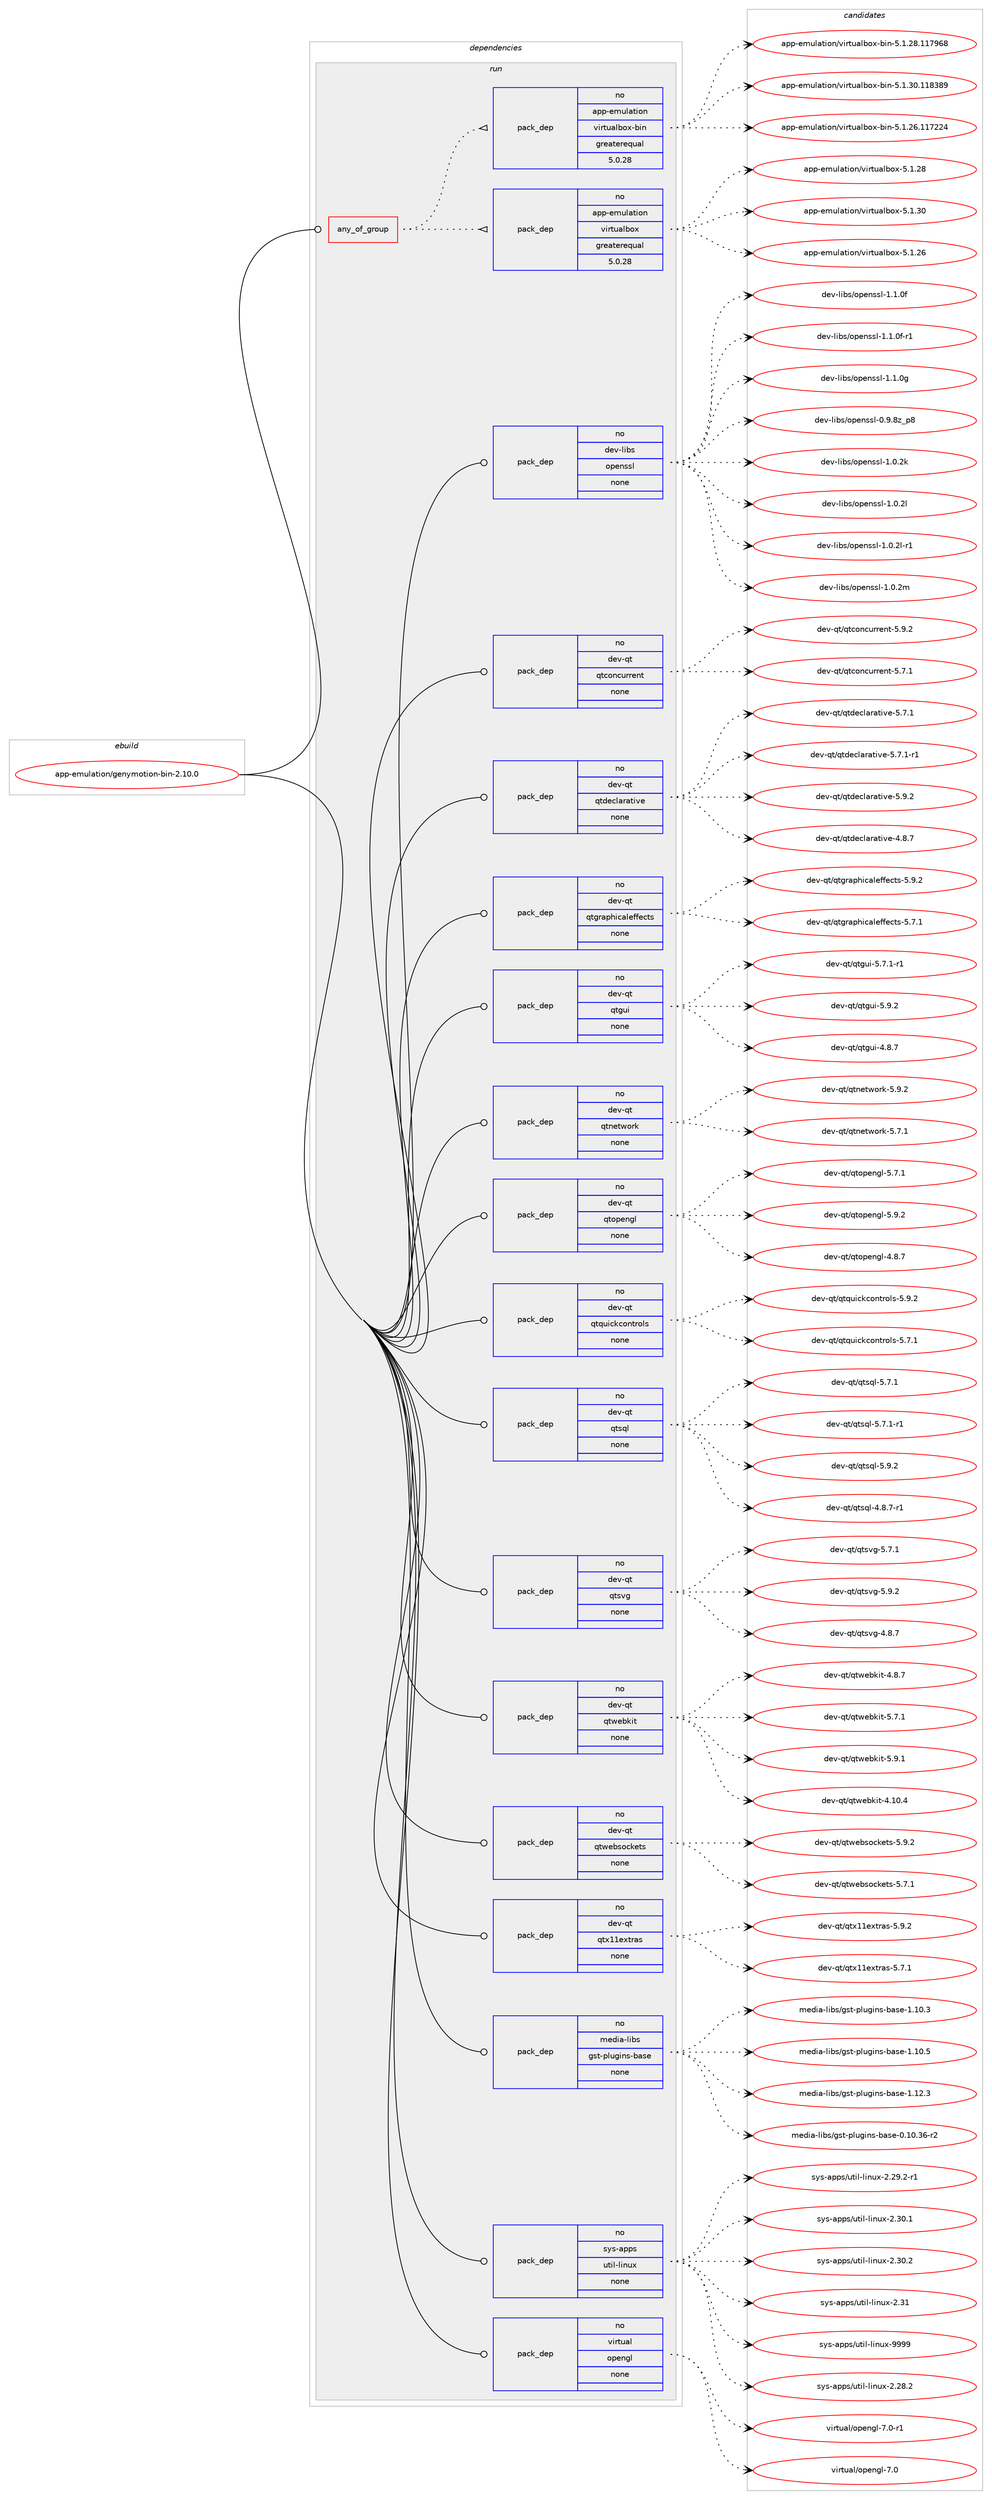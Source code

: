 digraph prolog {

# *************
# Graph options
# *************

newrank=true;
concentrate=true;
compound=true;
graph [rankdir=LR,fontname=Helvetica,fontsize=10,ranksep=1.5];#, ranksep=2.5, nodesep=0.2];
edge  [arrowhead=vee];
node  [fontname=Helvetica,fontsize=10];

# **********
# The ebuild
# **********

subgraph cluster_leftcol {
color=gray;
rank=same;
label=<<i>ebuild</i>>;
id [label="app-emulation/genymotion-bin-2.10.0", color=red, width=4, href="../app-emulation/genymotion-bin-2.10.0.svg"];
}

# ****************
# The dependencies
# ****************

subgraph cluster_midcol {
color=gray;
label=<<i>dependencies</i>>;
subgraph cluster_compile {
fillcolor="#eeeeee";
style=filled;
label=<<i>compile</i>>;
}
subgraph cluster_compileandrun {
fillcolor="#eeeeee";
style=filled;
label=<<i>compile and run</i>>;
}
subgraph cluster_run {
fillcolor="#eeeeee";
style=filled;
label=<<i>run</i>>;
subgraph any422 {
dependency22405 [label=<<TABLE BORDER="0" CELLBORDER="1" CELLSPACING="0" CELLPADDING="4"><TR><TD CELLPADDING="10">any_of_group</TD></TR></TABLE>>, shape=none, color=red];subgraph pack16600 {
dependency22406 [label=<<TABLE BORDER="0" CELLBORDER="1" CELLSPACING="0" CELLPADDING="4" WIDTH="220"><TR><TD ROWSPAN="6" CELLPADDING="30">pack_dep</TD></TR><TR><TD WIDTH="110">no</TD></TR><TR><TD>app-emulation</TD></TR><TR><TD>virtualbox</TD></TR><TR><TD>greaterequal</TD></TR><TR><TD>5.0.28</TD></TR></TABLE>>, shape=none, color=blue];
}
dependency22405:e -> dependency22406:w [weight=20,style="dotted",arrowhead="oinv"];
subgraph pack16601 {
dependency22407 [label=<<TABLE BORDER="0" CELLBORDER="1" CELLSPACING="0" CELLPADDING="4" WIDTH="220"><TR><TD ROWSPAN="6" CELLPADDING="30">pack_dep</TD></TR><TR><TD WIDTH="110">no</TD></TR><TR><TD>app-emulation</TD></TR><TR><TD>virtualbox-bin</TD></TR><TR><TD>greaterequal</TD></TR><TR><TD>5.0.28</TD></TR></TABLE>>, shape=none, color=blue];
}
dependency22405:e -> dependency22407:w [weight=20,style="dotted",arrowhead="oinv"];
}
id:e -> dependency22405:w [weight=20,style="solid",arrowhead="odot"];
subgraph pack16602 {
dependency22408 [label=<<TABLE BORDER="0" CELLBORDER="1" CELLSPACING="0" CELLPADDING="4" WIDTH="220"><TR><TD ROWSPAN="6" CELLPADDING="30">pack_dep</TD></TR><TR><TD WIDTH="110">no</TD></TR><TR><TD>dev-libs</TD></TR><TR><TD>openssl</TD></TR><TR><TD>none</TD></TR><TR><TD></TD></TR></TABLE>>, shape=none, color=blue];
}
id:e -> dependency22408:w [weight=20,style="solid",arrowhead="odot"];
subgraph pack16603 {
dependency22409 [label=<<TABLE BORDER="0" CELLBORDER="1" CELLSPACING="0" CELLPADDING="4" WIDTH="220"><TR><TD ROWSPAN="6" CELLPADDING="30">pack_dep</TD></TR><TR><TD WIDTH="110">no</TD></TR><TR><TD>dev-qt</TD></TR><TR><TD>qtconcurrent</TD></TR><TR><TD>none</TD></TR><TR><TD></TD></TR></TABLE>>, shape=none, color=blue];
}
id:e -> dependency22409:w [weight=20,style="solid",arrowhead="odot"];
subgraph pack16604 {
dependency22410 [label=<<TABLE BORDER="0" CELLBORDER="1" CELLSPACING="0" CELLPADDING="4" WIDTH="220"><TR><TD ROWSPAN="6" CELLPADDING="30">pack_dep</TD></TR><TR><TD WIDTH="110">no</TD></TR><TR><TD>dev-qt</TD></TR><TR><TD>qtdeclarative</TD></TR><TR><TD>none</TD></TR><TR><TD></TD></TR></TABLE>>, shape=none, color=blue];
}
id:e -> dependency22410:w [weight=20,style="solid",arrowhead="odot"];
subgraph pack16605 {
dependency22411 [label=<<TABLE BORDER="0" CELLBORDER="1" CELLSPACING="0" CELLPADDING="4" WIDTH="220"><TR><TD ROWSPAN="6" CELLPADDING="30">pack_dep</TD></TR><TR><TD WIDTH="110">no</TD></TR><TR><TD>dev-qt</TD></TR><TR><TD>qtgraphicaleffects</TD></TR><TR><TD>none</TD></TR><TR><TD></TD></TR></TABLE>>, shape=none, color=blue];
}
id:e -> dependency22411:w [weight=20,style="solid",arrowhead="odot"];
subgraph pack16606 {
dependency22412 [label=<<TABLE BORDER="0" CELLBORDER="1" CELLSPACING="0" CELLPADDING="4" WIDTH="220"><TR><TD ROWSPAN="6" CELLPADDING="30">pack_dep</TD></TR><TR><TD WIDTH="110">no</TD></TR><TR><TD>dev-qt</TD></TR><TR><TD>qtgui</TD></TR><TR><TD>none</TD></TR><TR><TD></TD></TR></TABLE>>, shape=none, color=blue];
}
id:e -> dependency22412:w [weight=20,style="solid",arrowhead="odot"];
subgraph pack16607 {
dependency22413 [label=<<TABLE BORDER="0" CELLBORDER="1" CELLSPACING="0" CELLPADDING="4" WIDTH="220"><TR><TD ROWSPAN="6" CELLPADDING="30">pack_dep</TD></TR><TR><TD WIDTH="110">no</TD></TR><TR><TD>dev-qt</TD></TR><TR><TD>qtnetwork</TD></TR><TR><TD>none</TD></TR><TR><TD></TD></TR></TABLE>>, shape=none, color=blue];
}
id:e -> dependency22413:w [weight=20,style="solid",arrowhead="odot"];
subgraph pack16608 {
dependency22414 [label=<<TABLE BORDER="0" CELLBORDER="1" CELLSPACING="0" CELLPADDING="4" WIDTH="220"><TR><TD ROWSPAN="6" CELLPADDING="30">pack_dep</TD></TR><TR><TD WIDTH="110">no</TD></TR><TR><TD>dev-qt</TD></TR><TR><TD>qtopengl</TD></TR><TR><TD>none</TD></TR><TR><TD></TD></TR></TABLE>>, shape=none, color=blue];
}
id:e -> dependency22414:w [weight=20,style="solid",arrowhead="odot"];
subgraph pack16609 {
dependency22415 [label=<<TABLE BORDER="0" CELLBORDER="1" CELLSPACING="0" CELLPADDING="4" WIDTH="220"><TR><TD ROWSPAN="6" CELLPADDING="30">pack_dep</TD></TR><TR><TD WIDTH="110">no</TD></TR><TR><TD>dev-qt</TD></TR><TR><TD>qtquickcontrols</TD></TR><TR><TD>none</TD></TR><TR><TD></TD></TR></TABLE>>, shape=none, color=blue];
}
id:e -> dependency22415:w [weight=20,style="solid",arrowhead="odot"];
subgraph pack16610 {
dependency22416 [label=<<TABLE BORDER="0" CELLBORDER="1" CELLSPACING="0" CELLPADDING="4" WIDTH="220"><TR><TD ROWSPAN="6" CELLPADDING="30">pack_dep</TD></TR><TR><TD WIDTH="110">no</TD></TR><TR><TD>dev-qt</TD></TR><TR><TD>qtsql</TD></TR><TR><TD>none</TD></TR><TR><TD></TD></TR></TABLE>>, shape=none, color=blue];
}
id:e -> dependency22416:w [weight=20,style="solid",arrowhead="odot"];
subgraph pack16611 {
dependency22417 [label=<<TABLE BORDER="0" CELLBORDER="1" CELLSPACING="0" CELLPADDING="4" WIDTH="220"><TR><TD ROWSPAN="6" CELLPADDING="30">pack_dep</TD></TR><TR><TD WIDTH="110">no</TD></TR><TR><TD>dev-qt</TD></TR><TR><TD>qtsvg</TD></TR><TR><TD>none</TD></TR><TR><TD></TD></TR></TABLE>>, shape=none, color=blue];
}
id:e -> dependency22417:w [weight=20,style="solid",arrowhead="odot"];
subgraph pack16612 {
dependency22418 [label=<<TABLE BORDER="0" CELLBORDER="1" CELLSPACING="0" CELLPADDING="4" WIDTH="220"><TR><TD ROWSPAN="6" CELLPADDING="30">pack_dep</TD></TR><TR><TD WIDTH="110">no</TD></TR><TR><TD>dev-qt</TD></TR><TR><TD>qtwebkit</TD></TR><TR><TD>none</TD></TR><TR><TD></TD></TR></TABLE>>, shape=none, color=blue];
}
id:e -> dependency22418:w [weight=20,style="solid",arrowhead="odot"];
subgraph pack16613 {
dependency22419 [label=<<TABLE BORDER="0" CELLBORDER="1" CELLSPACING="0" CELLPADDING="4" WIDTH="220"><TR><TD ROWSPAN="6" CELLPADDING="30">pack_dep</TD></TR><TR><TD WIDTH="110">no</TD></TR><TR><TD>dev-qt</TD></TR><TR><TD>qtwebsockets</TD></TR><TR><TD>none</TD></TR><TR><TD></TD></TR></TABLE>>, shape=none, color=blue];
}
id:e -> dependency22419:w [weight=20,style="solid",arrowhead="odot"];
subgraph pack16614 {
dependency22420 [label=<<TABLE BORDER="0" CELLBORDER="1" CELLSPACING="0" CELLPADDING="4" WIDTH="220"><TR><TD ROWSPAN="6" CELLPADDING="30">pack_dep</TD></TR><TR><TD WIDTH="110">no</TD></TR><TR><TD>dev-qt</TD></TR><TR><TD>qtx11extras</TD></TR><TR><TD>none</TD></TR><TR><TD></TD></TR></TABLE>>, shape=none, color=blue];
}
id:e -> dependency22420:w [weight=20,style="solid",arrowhead="odot"];
subgraph pack16615 {
dependency22421 [label=<<TABLE BORDER="0" CELLBORDER="1" CELLSPACING="0" CELLPADDING="4" WIDTH="220"><TR><TD ROWSPAN="6" CELLPADDING="30">pack_dep</TD></TR><TR><TD WIDTH="110">no</TD></TR><TR><TD>media-libs</TD></TR><TR><TD>gst-plugins-base</TD></TR><TR><TD>none</TD></TR><TR><TD></TD></TR></TABLE>>, shape=none, color=blue];
}
id:e -> dependency22421:w [weight=20,style="solid",arrowhead="odot"];
subgraph pack16616 {
dependency22422 [label=<<TABLE BORDER="0" CELLBORDER="1" CELLSPACING="0" CELLPADDING="4" WIDTH="220"><TR><TD ROWSPAN="6" CELLPADDING="30">pack_dep</TD></TR><TR><TD WIDTH="110">no</TD></TR><TR><TD>sys-apps</TD></TR><TR><TD>util-linux</TD></TR><TR><TD>none</TD></TR><TR><TD></TD></TR></TABLE>>, shape=none, color=blue];
}
id:e -> dependency22422:w [weight=20,style="solid",arrowhead="odot"];
subgraph pack16617 {
dependency22423 [label=<<TABLE BORDER="0" CELLBORDER="1" CELLSPACING="0" CELLPADDING="4" WIDTH="220"><TR><TD ROWSPAN="6" CELLPADDING="30">pack_dep</TD></TR><TR><TD WIDTH="110">no</TD></TR><TR><TD>virtual</TD></TR><TR><TD>opengl</TD></TR><TR><TD>none</TD></TR><TR><TD></TD></TR></TABLE>>, shape=none, color=blue];
}
id:e -> dependency22423:w [weight=20,style="solid",arrowhead="odot"];
}
}

# **************
# The candidates
# **************

subgraph cluster_choices {
rank=same;
color=gray;
label=<<i>candidates</i>>;

subgraph choice16600 {
color=black;
nodesep=1;
choice97112112451011091171089711610511111047118105114116117971089811112045534649465054 [label="app-emulation/virtualbox-5.1.26", color=red, width=4,href="../app-emulation/virtualbox-5.1.26.svg"];
choice97112112451011091171089711610511111047118105114116117971089811112045534649465056 [label="app-emulation/virtualbox-5.1.28", color=red, width=4,href="../app-emulation/virtualbox-5.1.28.svg"];
choice97112112451011091171089711610511111047118105114116117971089811112045534649465148 [label="app-emulation/virtualbox-5.1.30", color=red, width=4,href="../app-emulation/virtualbox-5.1.30.svg"];
dependency22406:e -> choice97112112451011091171089711610511111047118105114116117971089811112045534649465054:w [style=dotted,weight="100"];
dependency22406:e -> choice97112112451011091171089711610511111047118105114116117971089811112045534649465056:w [style=dotted,weight="100"];
dependency22406:e -> choice97112112451011091171089711610511111047118105114116117971089811112045534649465148:w [style=dotted,weight="100"];
}
subgraph choice16601 {
color=black;
nodesep=1;
choice97112112451011091171089711610511111047118105114116117971089811112045981051104553464946505446494955505052 [label="app-emulation/virtualbox-bin-5.1.26.117224", color=red, width=4,href="../app-emulation/virtualbox-bin-5.1.26.117224.svg"];
choice97112112451011091171089711610511111047118105114116117971089811112045981051104553464946505646494955575456 [label="app-emulation/virtualbox-bin-5.1.28.117968", color=red, width=4,href="../app-emulation/virtualbox-bin-5.1.28.117968.svg"];
choice97112112451011091171089711610511111047118105114116117971089811112045981051104553464946514846494956515657 [label="app-emulation/virtualbox-bin-5.1.30.118389", color=red, width=4,href="../app-emulation/virtualbox-bin-5.1.30.118389.svg"];
dependency22407:e -> choice97112112451011091171089711610511111047118105114116117971089811112045981051104553464946505446494955505052:w [style=dotted,weight="100"];
dependency22407:e -> choice97112112451011091171089711610511111047118105114116117971089811112045981051104553464946505646494955575456:w [style=dotted,weight="100"];
dependency22407:e -> choice97112112451011091171089711610511111047118105114116117971089811112045981051104553464946514846494956515657:w [style=dotted,weight="100"];
}
subgraph choice16602 {
color=black;
nodesep=1;
choice1001011184510810598115471111121011101151151084548465746561229511256 [label="dev-libs/openssl-0.9.8z_p8", color=red, width=4,href="../dev-libs/openssl-0.9.8z_p8.svg"];
choice100101118451081059811547111112101110115115108454946484650107 [label="dev-libs/openssl-1.0.2k", color=red, width=4,href="../dev-libs/openssl-1.0.2k.svg"];
choice100101118451081059811547111112101110115115108454946484650108 [label="dev-libs/openssl-1.0.2l", color=red, width=4,href="../dev-libs/openssl-1.0.2l.svg"];
choice1001011184510810598115471111121011101151151084549464846501084511449 [label="dev-libs/openssl-1.0.2l-r1", color=red, width=4,href="../dev-libs/openssl-1.0.2l-r1.svg"];
choice100101118451081059811547111112101110115115108454946484650109 [label="dev-libs/openssl-1.0.2m", color=red, width=4,href="../dev-libs/openssl-1.0.2m.svg"];
choice100101118451081059811547111112101110115115108454946494648102 [label="dev-libs/openssl-1.1.0f", color=red, width=4,href="../dev-libs/openssl-1.1.0f.svg"];
choice1001011184510810598115471111121011101151151084549464946481024511449 [label="dev-libs/openssl-1.1.0f-r1", color=red, width=4,href="../dev-libs/openssl-1.1.0f-r1.svg"];
choice100101118451081059811547111112101110115115108454946494648103 [label="dev-libs/openssl-1.1.0g", color=red, width=4,href="../dev-libs/openssl-1.1.0g.svg"];
dependency22408:e -> choice1001011184510810598115471111121011101151151084548465746561229511256:w [style=dotted,weight="100"];
dependency22408:e -> choice100101118451081059811547111112101110115115108454946484650107:w [style=dotted,weight="100"];
dependency22408:e -> choice100101118451081059811547111112101110115115108454946484650108:w [style=dotted,weight="100"];
dependency22408:e -> choice1001011184510810598115471111121011101151151084549464846501084511449:w [style=dotted,weight="100"];
dependency22408:e -> choice100101118451081059811547111112101110115115108454946484650109:w [style=dotted,weight="100"];
dependency22408:e -> choice100101118451081059811547111112101110115115108454946494648102:w [style=dotted,weight="100"];
dependency22408:e -> choice1001011184510810598115471111121011101151151084549464946481024511449:w [style=dotted,weight="100"];
dependency22408:e -> choice100101118451081059811547111112101110115115108454946494648103:w [style=dotted,weight="100"];
}
subgraph choice16603 {
color=black;
nodesep=1;
choice10010111845113116471131169911111099117114114101110116455346554649 [label="dev-qt/qtconcurrent-5.7.1", color=red, width=4,href="../dev-qt/qtconcurrent-5.7.1.svg"];
choice10010111845113116471131169911111099117114114101110116455346574650 [label="dev-qt/qtconcurrent-5.9.2", color=red, width=4,href="../dev-qt/qtconcurrent-5.9.2.svg"];
dependency22409:e -> choice10010111845113116471131169911111099117114114101110116455346554649:w [style=dotted,weight="100"];
dependency22409:e -> choice10010111845113116471131169911111099117114114101110116455346574650:w [style=dotted,weight="100"];
}
subgraph choice16604 {
color=black;
nodesep=1;
choice1001011184511311647113116100101991089711497116105118101455246564655 [label="dev-qt/qtdeclarative-4.8.7", color=red, width=4,href="../dev-qt/qtdeclarative-4.8.7.svg"];
choice1001011184511311647113116100101991089711497116105118101455346554649 [label="dev-qt/qtdeclarative-5.7.1", color=red, width=4,href="../dev-qt/qtdeclarative-5.7.1.svg"];
choice10010111845113116471131161001019910897114971161051181014553465546494511449 [label="dev-qt/qtdeclarative-5.7.1-r1", color=red, width=4,href="../dev-qt/qtdeclarative-5.7.1-r1.svg"];
choice1001011184511311647113116100101991089711497116105118101455346574650 [label="dev-qt/qtdeclarative-5.9.2", color=red, width=4,href="../dev-qt/qtdeclarative-5.9.2.svg"];
dependency22410:e -> choice1001011184511311647113116100101991089711497116105118101455246564655:w [style=dotted,weight="100"];
dependency22410:e -> choice1001011184511311647113116100101991089711497116105118101455346554649:w [style=dotted,weight="100"];
dependency22410:e -> choice10010111845113116471131161001019910897114971161051181014553465546494511449:w [style=dotted,weight="100"];
dependency22410:e -> choice1001011184511311647113116100101991089711497116105118101455346574650:w [style=dotted,weight="100"];
}
subgraph choice16605 {
color=black;
nodesep=1;
choice100101118451131164711311610311497112104105999710810110210210199116115455346554649 [label="dev-qt/qtgraphicaleffects-5.7.1", color=red, width=4,href="../dev-qt/qtgraphicaleffects-5.7.1.svg"];
choice100101118451131164711311610311497112104105999710810110210210199116115455346574650 [label="dev-qt/qtgraphicaleffects-5.9.2", color=red, width=4,href="../dev-qt/qtgraphicaleffects-5.9.2.svg"];
dependency22411:e -> choice100101118451131164711311610311497112104105999710810110210210199116115455346554649:w [style=dotted,weight="100"];
dependency22411:e -> choice100101118451131164711311610311497112104105999710810110210210199116115455346574650:w [style=dotted,weight="100"];
}
subgraph choice16606 {
color=black;
nodesep=1;
choice1001011184511311647113116103117105455246564655 [label="dev-qt/qtgui-4.8.7", color=red, width=4,href="../dev-qt/qtgui-4.8.7.svg"];
choice10010111845113116471131161031171054553465546494511449 [label="dev-qt/qtgui-5.7.1-r1", color=red, width=4,href="../dev-qt/qtgui-5.7.1-r1.svg"];
choice1001011184511311647113116103117105455346574650 [label="dev-qt/qtgui-5.9.2", color=red, width=4,href="../dev-qt/qtgui-5.9.2.svg"];
dependency22412:e -> choice1001011184511311647113116103117105455246564655:w [style=dotted,weight="100"];
dependency22412:e -> choice10010111845113116471131161031171054553465546494511449:w [style=dotted,weight="100"];
dependency22412:e -> choice1001011184511311647113116103117105455346574650:w [style=dotted,weight="100"];
}
subgraph choice16607 {
color=black;
nodesep=1;
choice1001011184511311647113116110101116119111114107455346554649 [label="dev-qt/qtnetwork-5.7.1", color=red, width=4,href="../dev-qt/qtnetwork-5.7.1.svg"];
choice1001011184511311647113116110101116119111114107455346574650 [label="dev-qt/qtnetwork-5.9.2", color=red, width=4,href="../dev-qt/qtnetwork-5.9.2.svg"];
dependency22413:e -> choice1001011184511311647113116110101116119111114107455346554649:w [style=dotted,weight="100"];
dependency22413:e -> choice1001011184511311647113116110101116119111114107455346574650:w [style=dotted,weight="100"];
}
subgraph choice16608 {
color=black;
nodesep=1;
choice1001011184511311647113116111112101110103108455246564655 [label="dev-qt/qtopengl-4.8.7", color=red, width=4,href="../dev-qt/qtopengl-4.8.7.svg"];
choice1001011184511311647113116111112101110103108455346554649 [label="dev-qt/qtopengl-5.7.1", color=red, width=4,href="../dev-qt/qtopengl-5.7.1.svg"];
choice1001011184511311647113116111112101110103108455346574650 [label="dev-qt/qtopengl-5.9.2", color=red, width=4,href="../dev-qt/qtopengl-5.9.2.svg"];
dependency22414:e -> choice1001011184511311647113116111112101110103108455246564655:w [style=dotted,weight="100"];
dependency22414:e -> choice1001011184511311647113116111112101110103108455346554649:w [style=dotted,weight="100"];
dependency22414:e -> choice1001011184511311647113116111112101110103108455346574650:w [style=dotted,weight="100"];
}
subgraph choice16609 {
color=black;
nodesep=1;
choice10010111845113116471131161131171059910799111110116114111108115455346554649 [label="dev-qt/qtquickcontrols-5.7.1", color=red, width=4,href="../dev-qt/qtquickcontrols-5.7.1.svg"];
choice10010111845113116471131161131171059910799111110116114111108115455346574650 [label="dev-qt/qtquickcontrols-5.9.2", color=red, width=4,href="../dev-qt/qtquickcontrols-5.9.2.svg"];
dependency22415:e -> choice10010111845113116471131161131171059910799111110116114111108115455346554649:w [style=dotted,weight="100"];
dependency22415:e -> choice10010111845113116471131161131171059910799111110116114111108115455346574650:w [style=dotted,weight="100"];
}
subgraph choice16610 {
color=black;
nodesep=1;
choice10010111845113116471131161151131084552465646554511449 [label="dev-qt/qtsql-4.8.7-r1", color=red, width=4,href="../dev-qt/qtsql-4.8.7-r1.svg"];
choice1001011184511311647113116115113108455346554649 [label="dev-qt/qtsql-5.7.1", color=red, width=4,href="../dev-qt/qtsql-5.7.1.svg"];
choice10010111845113116471131161151131084553465546494511449 [label="dev-qt/qtsql-5.7.1-r1", color=red, width=4,href="../dev-qt/qtsql-5.7.1-r1.svg"];
choice1001011184511311647113116115113108455346574650 [label="dev-qt/qtsql-5.9.2", color=red, width=4,href="../dev-qt/qtsql-5.9.2.svg"];
dependency22416:e -> choice10010111845113116471131161151131084552465646554511449:w [style=dotted,weight="100"];
dependency22416:e -> choice1001011184511311647113116115113108455346554649:w [style=dotted,weight="100"];
dependency22416:e -> choice10010111845113116471131161151131084553465546494511449:w [style=dotted,weight="100"];
dependency22416:e -> choice1001011184511311647113116115113108455346574650:w [style=dotted,weight="100"];
}
subgraph choice16611 {
color=black;
nodesep=1;
choice1001011184511311647113116115118103455246564655 [label="dev-qt/qtsvg-4.8.7", color=red, width=4,href="../dev-qt/qtsvg-4.8.7.svg"];
choice1001011184511311647113116115118103455346554649 [label="dev-qt/qtsvg-5.7.1", color=red, width=4,href="../dev-qt/qtsvg-5.7.1.svg"];
choice1001011184511311647113116115118103455346574650 [label="dev-qt/qtsvg-5.9.2", color=red, width=4,href="../dev-qt/qtsvg-5.9.2.svg"];
dependency22417:e -> choice1001011184511311647113116115118103455246564655:w [style=dotted,weight="100"];
dependency22417:e -> choice1001011184511311647113116115118103455346554649:w [style=dotted,weight="100"];
dependency22417:e -> choice1001011184511311647113116115118103455346574650:w [style=dotted,weight="100"];
}
subgraph choice16612 {
color=black;
nodesep=1;
choice10010111845113116471131161191019810710511645524649484652 [label="dev-qt/qtwebkit-4.10.4", color=red, width=4,href="../dev-qt/qtwebkit-4.10.4.svg"];
choice100101118451131164711311611910198107105116455246564655 [label="dev-qt/qtwebkit-4.8.7", color=red, width=4,href="../dev-qt/qtwebkit-4.8.7.svg"];
choice100101118451131164711311611910198107105116455346554649 [label="dev-qt/qtwebkit-5.7.1", color=red, width=4,href="../dev-qt/qtwebkit-5.7.1.svg"];
choice100101118451131164711311611910198107105116455346574649 [label="dev-qt/qtwebkit-5.9.1", color=red, width=4,href="../dev-qt/qtwebkit-5.9.1.svg"];
dependency22418:e -> choice10010111845113116471131161191019810710511645524649484652:w [style=dotted,weight="100"];
dependency22418:e -> choice100101118451131164711311611910198107105116455246564655:w [style=dotted,weight="100"];
dependency22418:e -> choice100101118451131164711311611910198107105116455346554649:w [style=dotted,weight="100"];
dependency22418:e -> choice100101118451131164711311611910198107105116455346574649:w [style=dotted,weight="100"];
}
subgraph choice16613 {
color=black;
nodesep=1;
choice10010111845113116471131161191019811511199107101116115455346554649 [label="dev-qt/qtwebsockets-5.7.1", color=red, width=4,href="../dev-qt/qtwebsockets-5.7.1.svg"];
choice10010111845113116471131161191019811511199107101116115455346574650 [label="dev-qt/qtwebsockets-5.9.2", color=red, width=4,href="../dev-qt/qtwebsockets-5.9.2.svg"];
dependency22419:e -> choice10010111845113116471131161191019811511199107101116115455346554649:w [style=dotted,weight="100"];
dependency22419:e -> choice10010111845113116471131161191019811511199107101116115455346574650:w [style=dotted,weight="100"];
}
subgraph choice16614 {
color=black;
nodesep=1;
choice1001011184511311647113116120494910112011611497115455346554649 [label="dev-qt/qtx11extras-5.7.1", color=red, width=4,href="../dev-qt/qtx11extras-5.7.1.svg"];
choice1001011184511311647113116120494910112011611497115455346574650 [label="dev-qt/qtx11extras-5.9.2", color=red, width=4,href="../dev-qt/qtx11extras-5.9.2.svg"];
dependency22420:e -> choice1001011184511311647113116120494910112011611497115455346554649:w [style=dotted,weight="100"];
dependency22420:e -> choice1001011184511311647113116120494910112011611497115455346574650:w [style=dotted,weight="100"];
}
subgraph choice16615 {
color=black;
nodesep=1;
choice109101100105974510810598115471031151164511210811710310511011545989711510145484649484651544511450 [label="media-libs/gst-plugins-base-0.10.36-r2", color=red, width=4,href="../media-libs/gst-plugins-base-0.10.36-r2.svg"];
choice109101100105974510810598115471031151164511210811710310511011545989711510145494649484651 [label="media-libs/gst-plugins-base-1.10.3", color=red, width=4,href="../media-libs/gst-plugins-base-1.10.3.svg"];
choice109101100105974510810598115471031151164511210811710310511011545989711510145494649484653 [label="media-libs/gst-plugins-base-1.10.5", color=red, width=4,href="../media-libs/gst-plugins-base-1.10.5.svg"];
choice109101100105974510810598115471031151164511210811710310511011545989711510145494649504651 [label="media-libs/gst-plugins-base-1.12.3", color=red, width=4,href="../media-libs/gst-plugins-base-1.12.3.svg"];
dependency22421:e -> choice109101100105974510810598115471031151164511210811710310511011545989711510145484649484651544511450:w [style=dotted,weight="100"];
dependency22421:e -> choice109101100105974510810598115471031151164511210811710310511011545989711510145494649484651:w [style=dotted,weight="100"];
dependency22421:e -> choice109101100105974510810598115471031151164511210811710310511011545989711510145494649484653:w [style=dotted,weight="100"];
dependency22421:e -> choice109101100105974510810598115471031151164511210811710310511011545989711510145494649504651:w [style=dotted,weight="100"];
}
subgraph choice16616 {
color=black;
nodesep=1;
choice1151211154597112112115471171161051084510810511011712045504650564650 [label="sys-apps/util-linux-2.28.2", color=red, width=4,href="../sys-apps/util-linux-2.28.2.svg"];
choice11512111545971121121154711711610510845108105110117120455046505746504511449 [label="sys-apps/util-linux-2.29.2-r1", color=red, width=4,href="../sys-apps/util-linux-2.29.2-r1.svg"];
choice1151211154597112112115471171161051084510810511011712045504651484649 [label="sys-apps/util-linux-2.30.1", color=red, width=4,href="../sys-apps/util-linux-2.30.1.svg"];
choice1151211154597112112115471171161051084510810511011712045504651484650 [label="sys-apps/util-linux-2.30.2", color=red, width=4,href="../sys-apps/util-linux-2.30.2.svg"];
choice115121115459711211211547117116105108451081051101171204550465149 [label="sys-apps/util-linux-2.31", color=red, width=4,href="../sys-apps/util-linux-2.31.svg"];
choice115121115459711211211547117116105108451081051101171204557575757 [label="sys-apps/util-linux-9999", color=red, width=4,href="../sys-apps/util-linux-9999.svg"];
dependency22422:e -> choice1151211154597112112115471171161051084510810511011712045504650564650:w [style=dotted,weight="100"];
dependency22422:e -> choice11512111545971121121154711711610510845108105110117120455046505746504511449:w [style=dotted,weight="100"];
dependency22422:e -> choice1151211154597112112115471171161051084510810511011712045504651484649:w [style=dotted,weight="100"];
dependency22422:e -> choice1151211154597112112115471171161051084510810511011712045504651484650:w [style=dotted,weight="100"];
dependency22422:e -> choice115121115459711211211547117116105108451081051101171204550465149:w [style=dotted,weight="100"];
dependency22422:e -> choice115121115459711211211547117116105108451081051101171204557575757:w [style=dotted,weight="100"];
}
subgraph choice16617 {
color=black;
nodesep=1;
choice118105114116117971084711111210111010310845554648 [label="virtual/opengl-7.0", color=red, width=4,href="../virtual/opengl-7.0.svg"];
choice1181051141161179710847111112101110103108455546484511449 [label="virtual/opengl-7.0-r1", color=red, width=4,href="../virtual/opengl-7.0-r1.svg"];
dependency22423:e -> choice118105114116117971084711111210111010310845554648:w [style=dotted,weight="100"];
dependency22423:e -> choice1181051141161179710847111112101110103108455546484511449:w [style=dotted,weight="100"];
}
}

}
